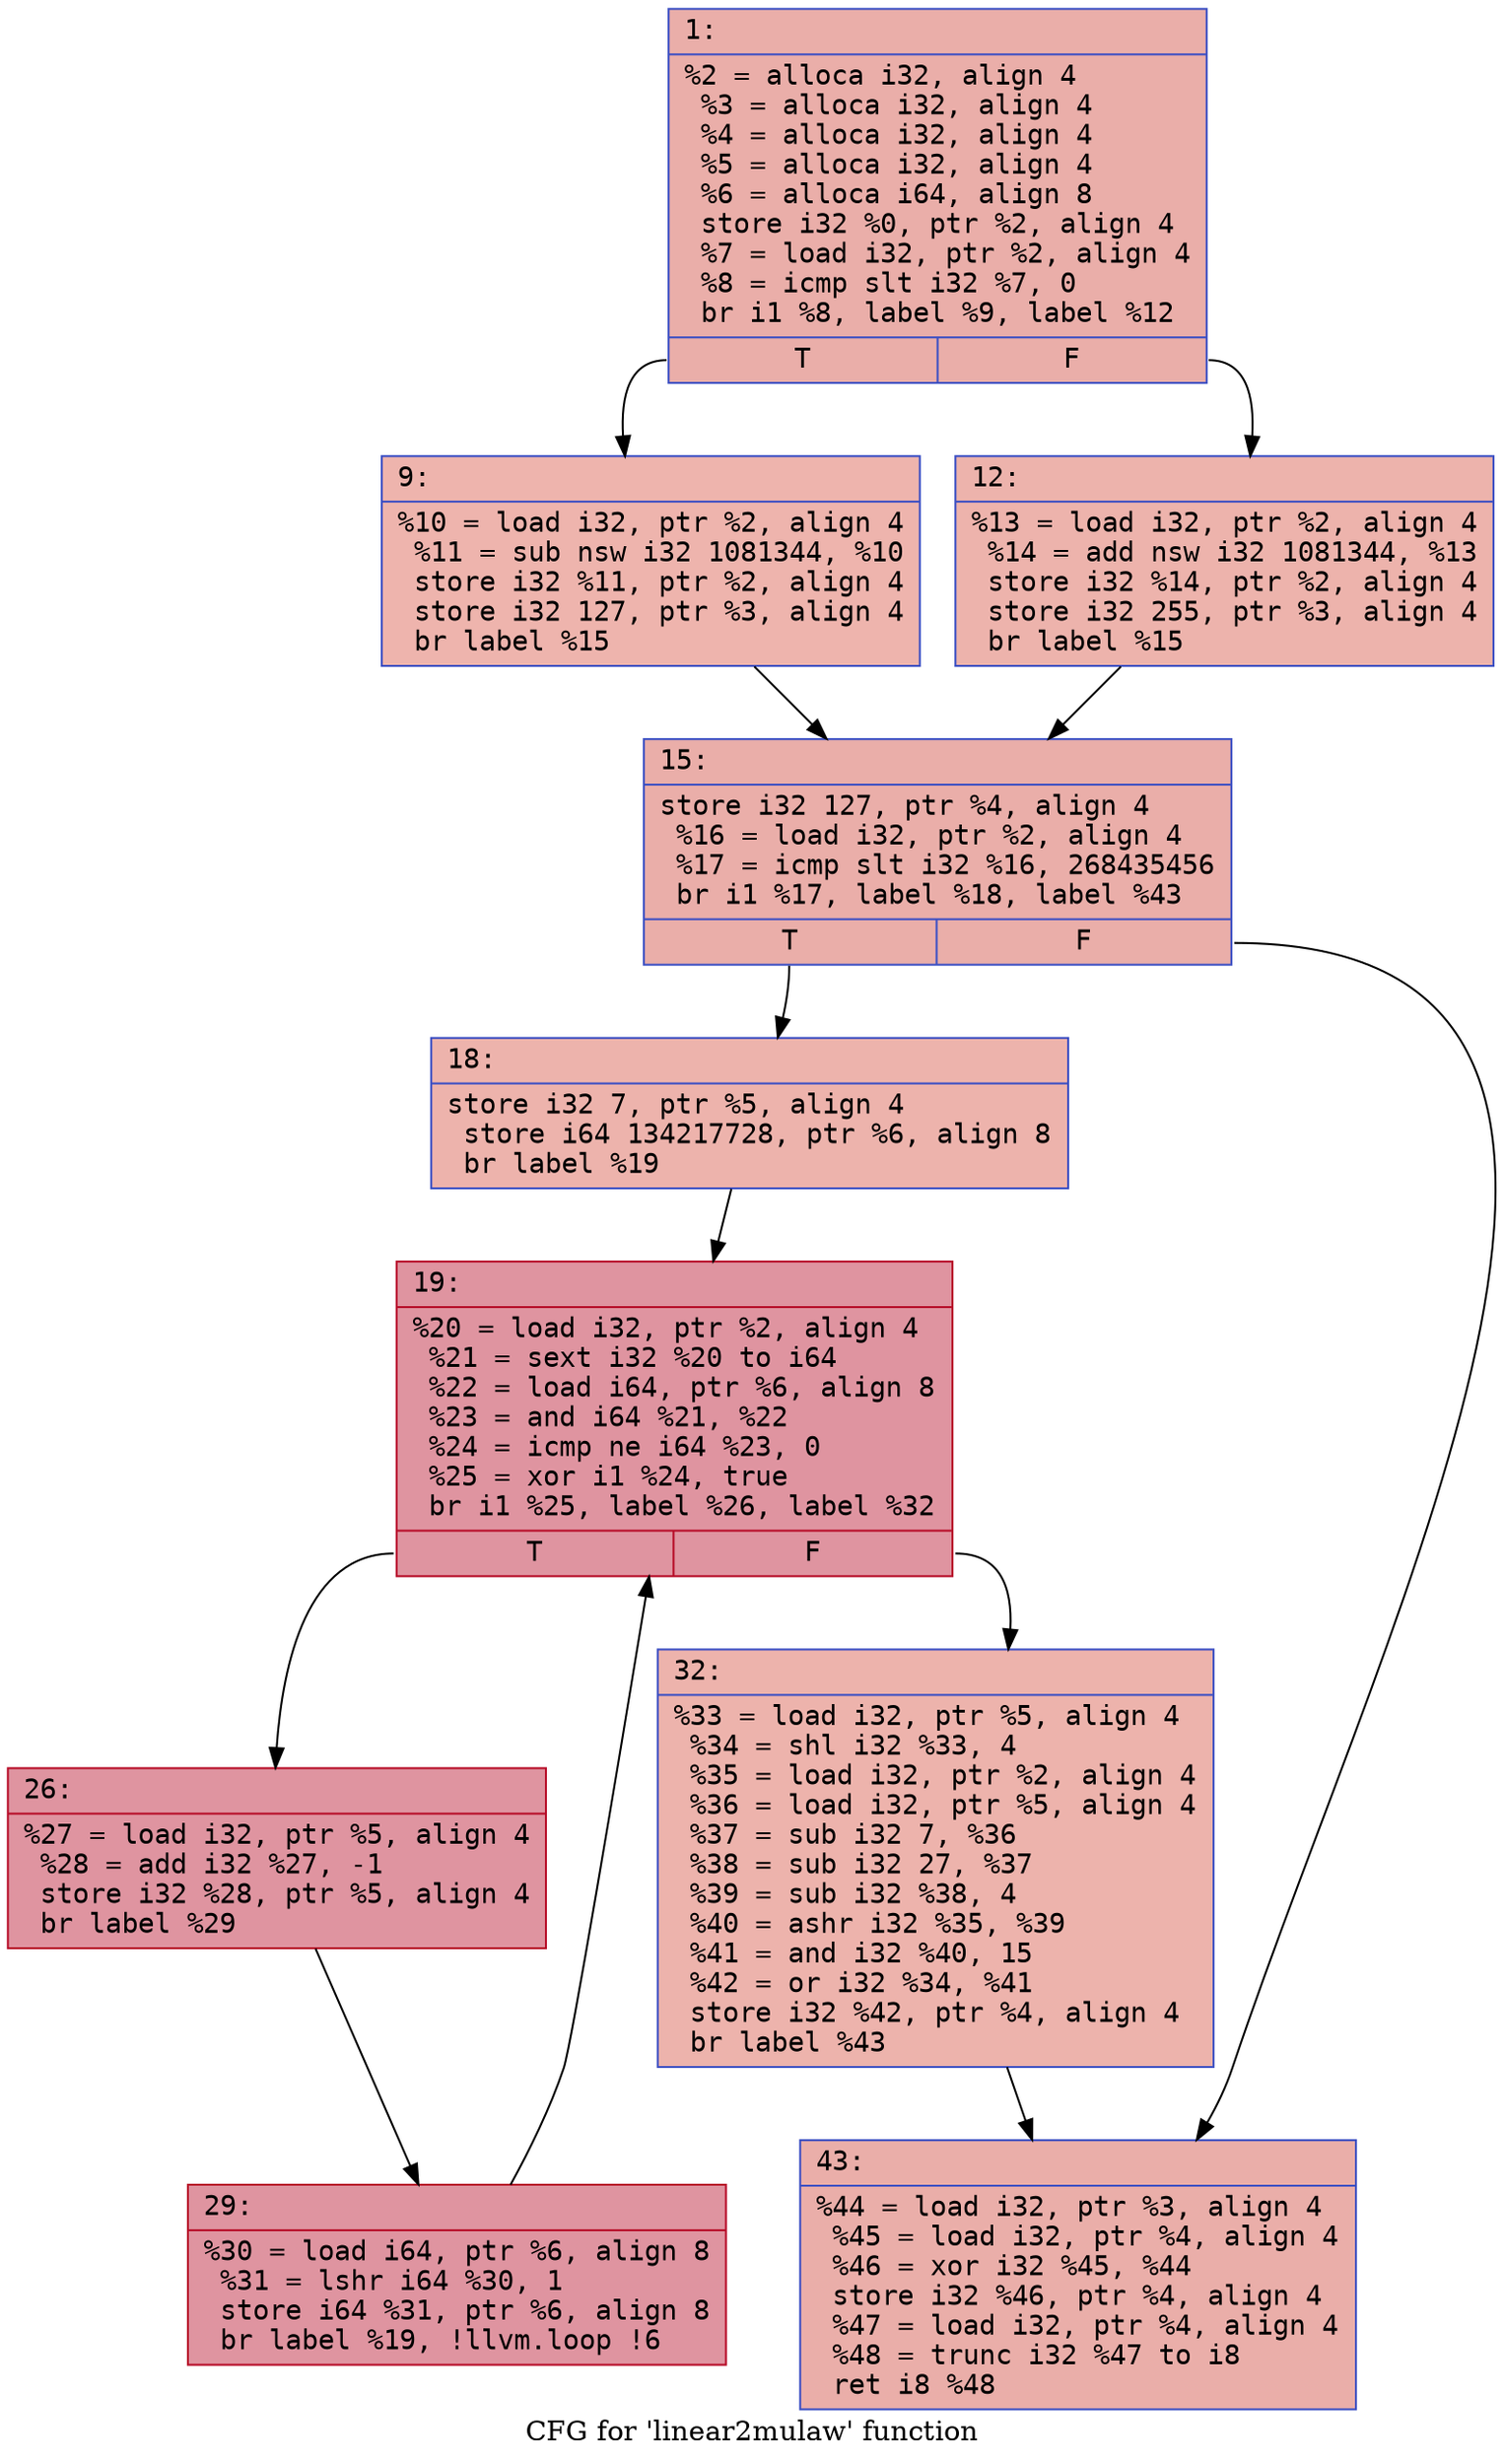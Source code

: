 digraph "CFG for 'linear2mulaw' function" {
	label="CFG for 'linear2mulaw' function";

	Node0x6000022db390 [shape=record,color="#3d50c3ff", style=filled, fillcolor="#d0473d70" fontname="Courier",label="{1:\l|  %2 = alloca i32, align 4\l  %3 = alloca i32, align 4\l  %4 = alloca i32, align 4\l  %5 = alloca i32, align 4\l  %6 = alloca i64, align 8\l  store i32 %0, ptr %2, align 4\l  %7 = load i32, ptr %2, align 4\l  %8 = icmp slt i32 %7, 0\l  br i1 %8, label %9, label %12\l|{<s0>T|<s1>F}}"];
	Node0x6000022db390:s0 -> Node0x6000022db3e0[tooltip="1 -> 9\nProbability 37.50%" ];
	Node0x6000022db390:s1 -> Node0x6000022db430[tooltip="1 -> 12\nProbability 62.50%" ];
	Node0x6000022db3e0 [shape=record,color="#3d50c3ff", style=filled, fillcolor="#d8564670" fontname="Courier",label="{9:\l|  %10 = load i32, ptr %2, align 4\l  %11 = sub nsw i32 1081344, %10\l  store i32 %11, ptr %2, align 4\l  store i32 127, ptr %3, align 4\l  br label %15\l}"];
	Node0x6000022db3e0 -> Node0x6000022db480[tooltip="9 -> 15\nProbability 100.00%" ];
	Node0x6000022db430 [shape=record,color="#3d50c3ff", style=filled, fillcolor="#d6524470" fontname="Courier",label="{12:\l|  %13 = load i32, ptr %2, align 4\l  %14 = add nsw i32 1081344, %13\l  store i32 %14, ptr %2, align 4\l  store i32 255, ptr %3, align 4\l  br label %15\l}"];
	Node0x6000022db430 -> Node0x6000022db480[tooltip="12 -> 15\nProbability 100.00%" ];
	Node0x6000022db480 [shape=record,color="#3d50c3ff", style=filled, fillcolor="#d0473d70" fontname="Courier",label="{15:\l|  store i32 127, ptr %4, align 4\l  %16 = load i32, ptr %2, align 4\l  %17 = icmp slt i32 %16, 268435456\l  br i1 %17, label %18, label %43\l|{<s0>T|<s1>F}}"];
	Node0x6000022db480:s0 -> Node0x6000022db4d0[tooltip="15 -> 18\nProbability 50.00%" ];
	Node0x6000022db480:s1 -> Node0x6000022db660[tooltip="15 -> 43\nProbability 50.00%" ];
	Node0x6000022db4d0 [shape=record,color="#3d50c3ff", style=filled, fillcolor="#d6524470" fontname="Courier",label="{18:\l|  store i32 7, ptr %5, align 4\l  store i64 134217728, ptr %6, align 8\l  br label %19\l}"];
	Node0x6000022db4d0 -> Node0x6000022db520[tooltip="18 -> 19\nProbability 100.00%" ];
	Node0x6000022db520 [shape=record,color="#b70d28ff", style=filled, fillcolor="#b70d2870" fontname="Courier",label="{19:\l|  %20 = load i32, ptr %2, align 4\l  %21 = sext i32 %20 to i64\l  %22 = load i64, ptr %6, align 8\l  %23 = and i64 %21, %22\l  %24 = icmp ne i64 %23, 0\l  %25 = xor i1 %24, true\l  br i1 %25, label %26, label %32\l|{<s0>T|<s1>F}}"];
	Node0x6000022db520:s0 -> Node0x6000022db570[tooltip="19 -> 26\nProbability 96.88%" ];
	Node0x6000022db520:s1 -> Node0x6000022db610[tooltip="19 -> 32\nProbability 3.12%" ];
	Node0x6000022db570 [shape=record,color="#b70d28ff", style=filled, fillcolor="#b70d2870" fontname="Courier",label="{26:\l|  %27 = load i32, ptr %5, align 4\l  %28 = add i32 %27, -1\l  store i32 %28, ptr %5, align 4\l  br label %29\l}"];
	Node0x6000022db570 -> Node0x6000022db5c0[tooltip="26 -> 29\nProbability 100.00%" ];
	Node0x6000022db5c0 [shape=record,color="#b70d28ff", style=filled, fillcolor="#b70d2870" fontname="Courier",label="{29:\l|  %30 = load i64, ptr %6, align 8\l  %31 = lshr i64 %30, 1\l  store i64 %31, ptr %6, align 8\l  br label %19, !llvm.loop !6\l}"];
	Node0x6000022db5c0 -> Node0x6000022db520[tooltip="29 -> 19\nProbability 100.00%" ];
	Node0x6000022db610 [shape=record,color="#3d50c3ff", style=filled, fillcolor="#d6524470" fontname="Courier",label="{32:\l|  %33 = load i32, ptr %5, align 4\l  %34 = shl i32 %33, 4\l  %35 = load i32, ptr %2, align 4\l  %36 = load i32, ptr %5, align 4\l  %37 = sub i32 7, %36\l  %38 = sub i32 27, %37\l  %39 = sub i32 %38, 4\l  %40 = ashr i32 %35, %39\l  %41 = and i32 %40, 15\l  %42 = or i32 %34, %41\l  store i32 %42, ptr %4, align 4\l  br label %43\l}"];
	Node0x6000022db610 -> Node0x6000022db660[tooltip="32 -> 43\nProbability 100.00%" ];
	Node0x6000022db660 [shape=record,color="#3d50c3ff", style=filled, fillcolor="#d0473d70" fontname="Courier",label="{43:\l|  %44 = load i32, ptr %3, align 4\l  %45 = load i32, ptr %4, align 4\l  %46 = xor i32 %45, %44\l  store i32 %46, ptr %4, align 4\l  %47 = load i32, ptr %4, align 4\l  %48 = trunc i32 %47 to i8\l  ret i8 %48\l}"];
}
